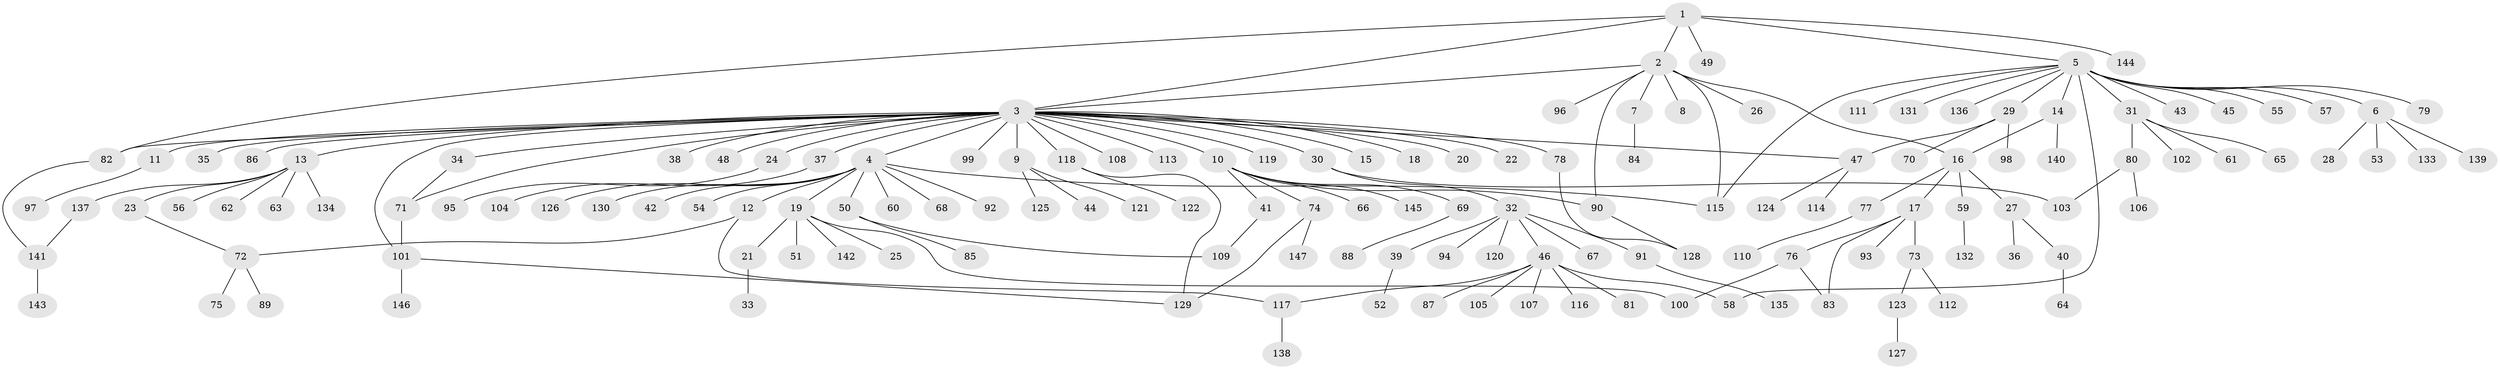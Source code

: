 // Generated by graph-tools (version 1.1) at 2025/47/03/09/25 04:47:09]
// undirected, 147 vertices, 166 edges
graph export_dot {
graph [start="1"]
  node [color=gray90,style=filled];
  1;
  2;
  3;
  4;
  5;
  6;
  7;
  8;
  9;
  10;
  11;
  12;
  13;
  14;
  15;
  16;
  17;
  18;
  19;
  20;
  21;
  22;
  23;
  24;
  25;
  26;
  27;
  28;
  29;
  30;
  31;
  32;
  33;
  34;
  35;
  36;
  37;
  38;
  39;
  40;
  41;
  42;
  43;
  44;
  45;
  46;
  47;
  48;
  49;
  50;
  51;
  52;
  53;
  54;
  55;
  56;
  57;
  58;
  59;
  60;
  61;
  62;
  63;
  64;
  65;
  66;
  67;
  68;
  69;
  70;
  71;
  72;
  73;
  74;
  75;
  76;
  77;
  78;
  79;
  80;
  81;
  82;
  83;
  84;
  85;
  86;
  87;
  88;
  89;
  90;
  91;
  92;
  93;
  94;
  95;
  96;
  97;
  98;
  99;
  100;
  101;
  102;
  103;
  104;
  105;
  106;
  107;
  108;
  109;
  110;
  111;
  112;
  113;
  114;
  115;
  116;
  117;
  118;
  119;
  120;
  121;
  122;
  123;
  124;
  125;
  126;
  127;
  128;
  129;
  130;
  131;
  132;
  133;
  134;
  135;
  136;
  137;
  138;
  139;
  140;
  141;
  142;
  143;
  144;
  145;
  146;
  147;
  1 -- 2;
  1 -- 3;
  1 -- 5;
  1 -- 49;
  1 -- 82;
  1 -- 144;
  2 -- 3;
  2 -- 7;
  2 -- 8;
  2 -- 16;
  2 -- 26;
  2 -- 90;
  2 -- 96;
  2 -- 115;
  3 -- 4;
  3 -- 9;
  3 -- 10;
  3 -- 11;
  3 -- 13;
  3 -- 15;
  3 -- 18;
  3 -- 20;
  3 -- 22;
  3 -- 24;
  3 -- 30;
  3 -- 34;
  3 -- 35;
  3 -- 37;
  3 -- 38;
  3 -- 47;
  3 -- 48;
  3 -- 71;
  3 -- 78;
  3 -- 82;
  3 -- 86;
  3 -- 99;
  3 -- 101;
  3 -- 108;
  3 -- 113;
  3 -- 118;
  3 -- 119;
  4 -- 12;
  4 -- 19;
  4 -- 42;
  4 -- 50;
  4 -- 54;
  4 -- 60;
  4 -- 68;
  4 -- 92;
  4 -- 115;
  4 -- 126;
  4 -- 130;
  5 -- 6;
  5 -- 14;
  5 -- 29;
  5 -- 31;
  5 -- 43;
  5 -- 45;
  5 -- 55;
  5 -- 57;
  5 -- 58;
  5 -- 79;
  5 -- 111;
  5 -- 115;
  5 -- 131;
  5 -- 136;
  6 -- 28;
  6 -- 53;
  6 -- 133;
  6 -- 139;
  7 -- 84;
  9 -- 44;
  9 -- 121;
  9 -- 125;
  10 -- 41;
  10 -- 66;
  10 -- 69;
  10 -- 74;
  10 -- 90;
  10 -- 145;
  11 -- 97;
  12 -- 72;
  12 -- 117;
  13 -- 23;
  13 -- 56;
  13 -- 62;
  13 -- 63;
  13 -- 134;
  13 -- 137;
  14 -- 16;
  14 -- 140;
  16 -- 17;
  16 -- 27;
  16 -- 59;
  16 -- 77;
  17 -- 73;
  17 -- 76;
  17 -- 83;
  17 -- 93;
  19 -- 21;
  19 -- 25;
  19 -- 51;
  19 -- 100;
  19 -- 142;
  21 -- 33;
  23 -- 72;
  24 -- 95;
  27 -- 36;
  27 -- 40;
  29 -- 47;
  29 -- 70;
  29 -- 98;
  30 -- 32;
  30 -- 103;
  31 -- 61;
  31 -- 65;
  31 -- 80;
  31 -- 102;
  32 -- 39;
  32 -- 46;
  32 -- 67;
  32 -- 91;
  32 -- 94;
  32 -- 120;
  34 -- 71;
  37 -- 104;
  39 -- 52;
  40 -- 64;
  41 -- 109;
  46 -- 58;
  46 -- 81;
  46 -- 87;
  46 -- 105;
  46 -- 107;
  46 -- 116;
  46 -- 117;
  47 -- 114;
  47 -- 124;
  50 -- 85;
  50 -- 109;
  59 -- 132;
  69 -- 88;
  71 -- 101;
  72 -- 75;
  72 -- 89;
  73 -- 112;
  73 -- 123;
  74 -- 129;
  74 -- 147;
  76 -- 83;
  76 -- 100;
  77 -- 110;
  78 -- 128;
  80 -- 103;
  80 -- 106;
  82 -- 141;
  90 -- 128;
  91 -- 135;
  101 -- 129;
  101 -- 146;
  117 -- 138;
  118 -- 122;
  118 -- 129;
  123 -- 127;
  137 -- 141;
  141 -- 143;
}
